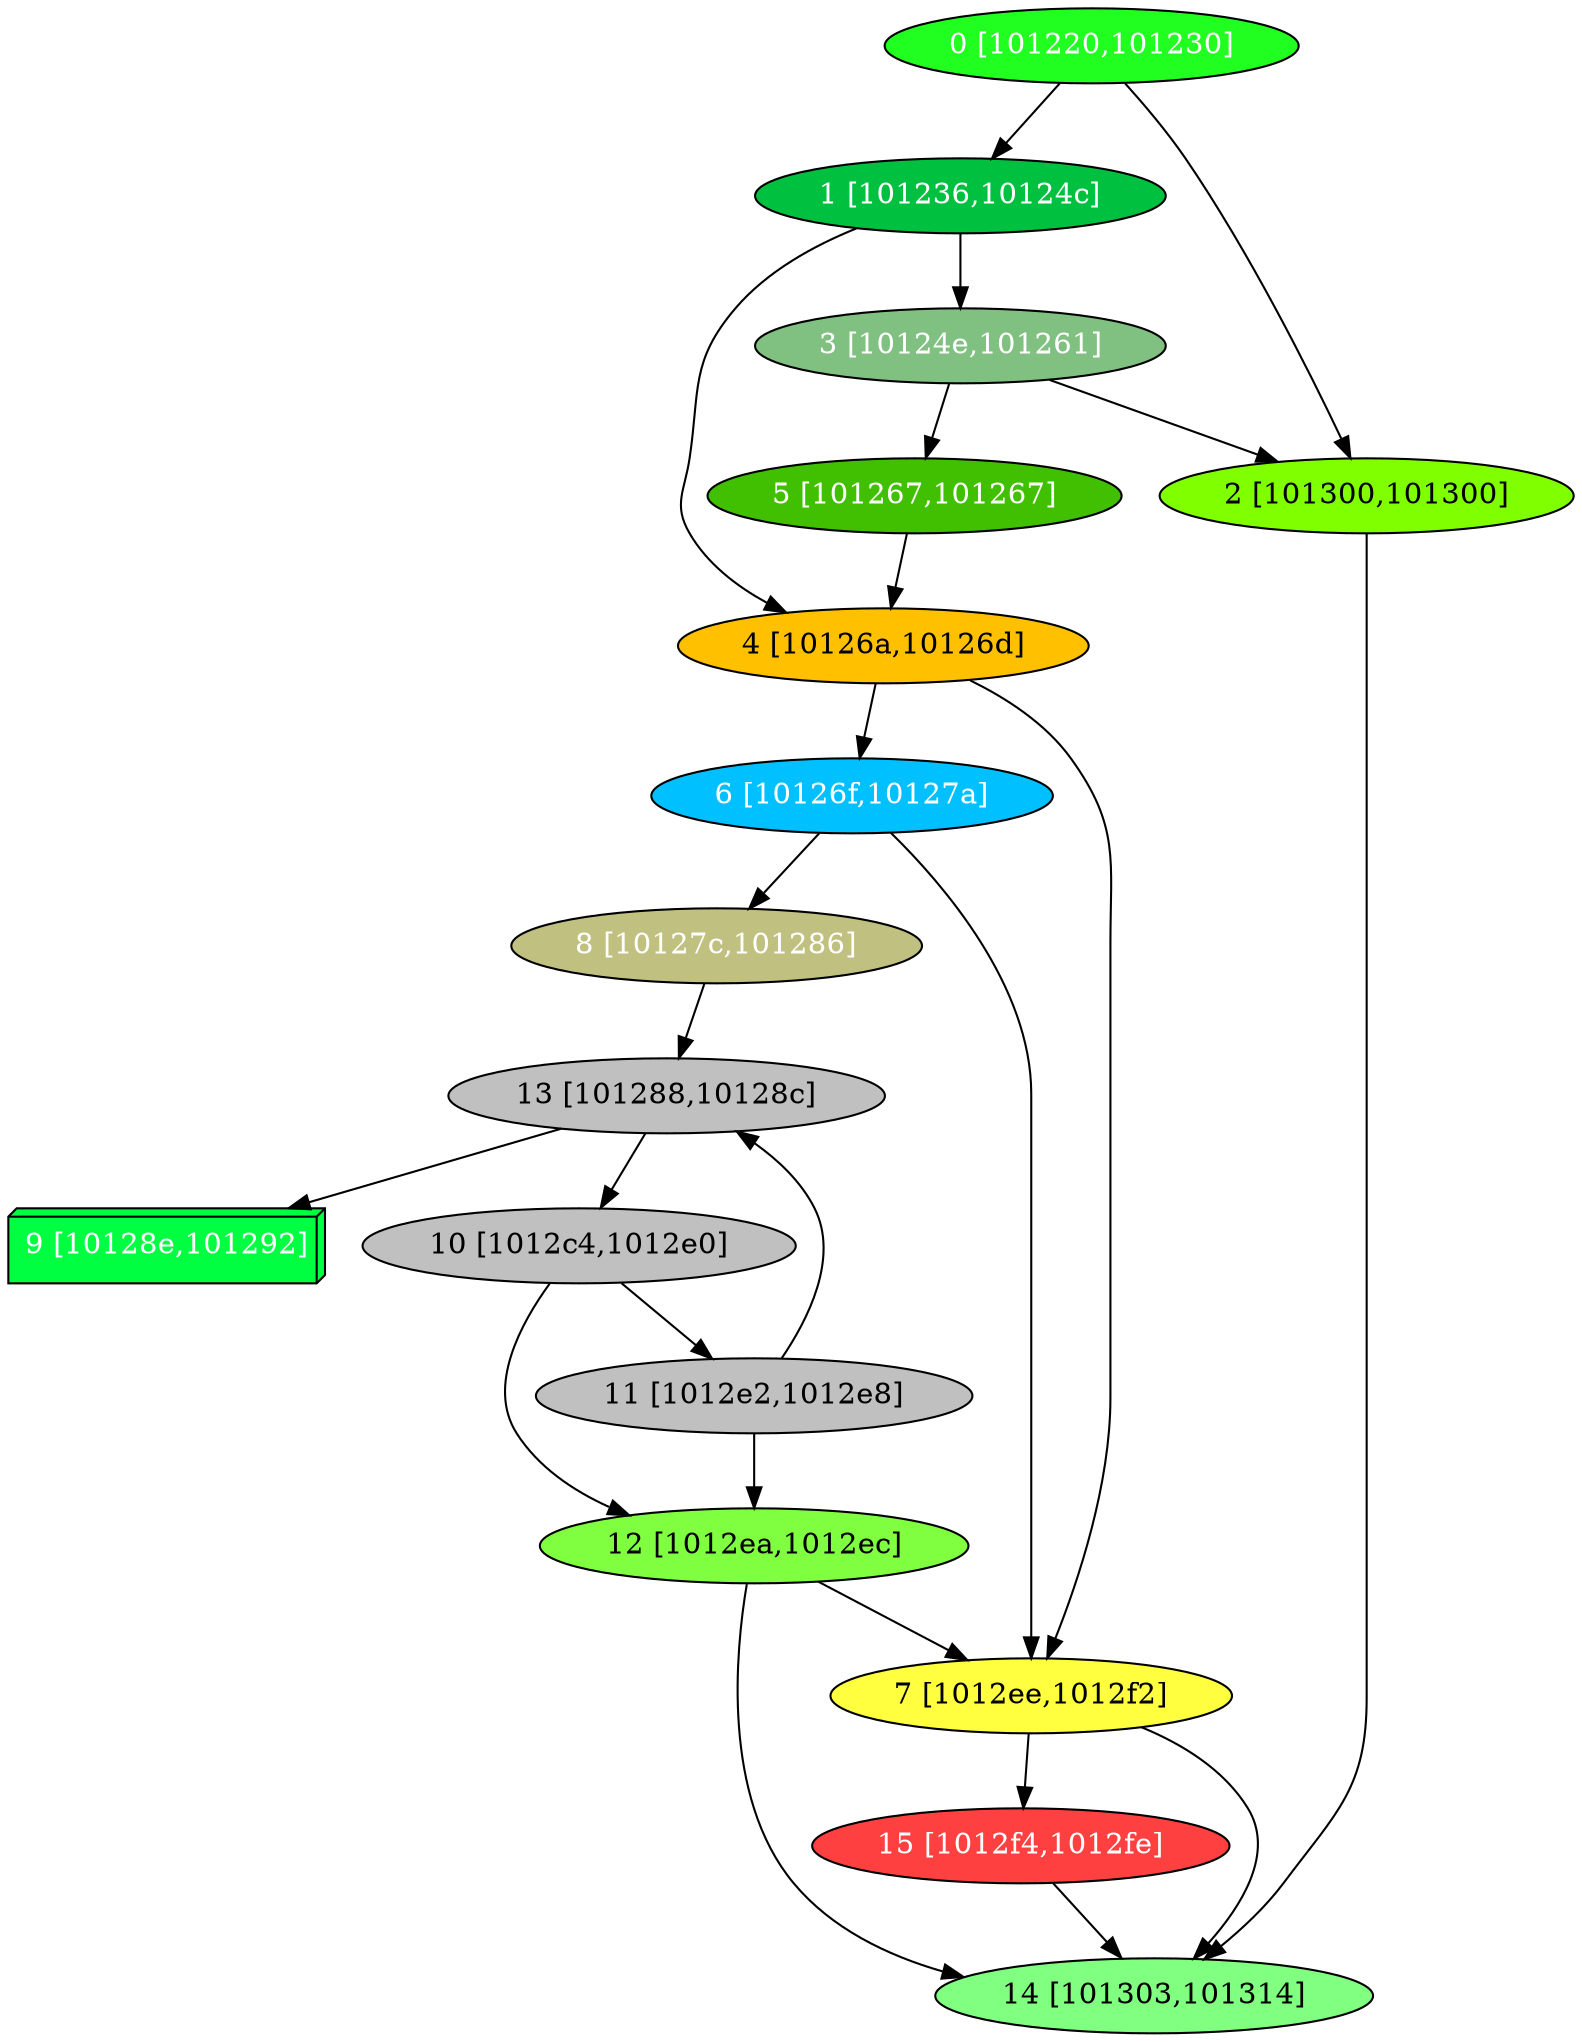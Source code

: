 diGraph libnss3{
	libnss3_0  [style=filled fillcolor="#20FF20" fontcolor="#ffffff" shape=oval label="0 [101220,101230]"]
	libnss3_1  [style=filled fillcolor="#00C040" fontcolor="#ffffff" shape=oval label="1 [101236,10124c]"]
	libnss3_2  [style=filled fillcolor="#80FF00" fontcolor="#000000" shape=oval label="2 [101300,101300]"]
	libnss3_3  [style=filled fillcolor="#80C080" fontcolor="#ffffff" shape=oval label="3 [10124e,101261]"]
	libnss3_4  [style=filled fillcolor="#FFC000" fontcolor="#000000" shape=oval label="4 [10126a,10126d]"]
	libnss3_5  [style=filled fillcolor="#40C000" fontcolor="#ffffff" shape=oval label="5 [101267,101267]"]
	libnss3_6  [style=filled fillcolor="#00C0FF" fontcolor="#ffffff" shape=oval label="6 [10126f,10127a]"]
	libnss3_7  [style=filled fillcolor="#FFFF40" fontcolor="#000000" shape=oval label="7 [1012ee,1012f2]"]
	libnss3_8  [style=filled fillcolor="#C0C080" fontcolor="#ffffff" shape=oval label="8 [10127c,101286]"]
	libnss3_9  [style=filled fillcolor="#00FF40" fontcolor="#ffffff" shape=box3d label="9 [10128e,101292]"]
	libnss3_a  [style=filled fillcolor="#C0C0C0" fontcolor="#000000" shape=oval label="10 [1012c4,1012e0]"]
	libnss3_b  [style=filled fillcolor="#C0C0C0" fontcolor="#000000" shape=oval label="11 [1012e2,1012e8]"]
	libnss3_c  [style=filled fillcolor="#80FF40" fontcolor="#000000" shape=oval label="12 [1012ea,1012ec]"]
	libnss3_d  [style=filled fillcolor="#C0C0C0" fontcolor="#000000" shape=oval label="13 [101288,10128c]"]
	libnss3_e  [style=filled fillcolor="#80FF80" fontcolor="#000000" shape=oval label="14 [101303,101314]"]
	libnss3_f  [style=filled fillcolor="#FF4040" fontcolor="#ffffff" shape=oval label="15 [1012f4,1012fe]"]

	libnss3_0 -> libnss3_1
	libnss3_0 -> libnss3_2
	libnss3_1 -> libnss3_3
	libnss3_1 -> libnss3_4
	libnss3_2 -> libnss3_e
	libnss3_3 -> libnss3_2
	libnss3_3 -> libnss3_5
	libnss3_4 -> libnss3_6
	libnss3_4 -> libnss3_7
	libnss3_5 -> libnss3_4
	libnss3_6 -> libnss3_7
	libnss3_6 -> libnss3_8
	libnss3_7 -> libnss3_e
	libnss3_7 -> libnss3_f
	libnss3_8 -> libnss3_d
	libnss3_a -> libnss3_b
	libnss3_a -> libnss3_c
	libnss3_b -> libnss3_c
	libnss3_b -> libnss3_d
	libnss3_c -> libnss3_7
	libnss3_c -> libnss3_e
	libnss3_d -> libnss3_9
	libnss3_d -> libnss3_a
	libnss3_f -> libnss3_e
}